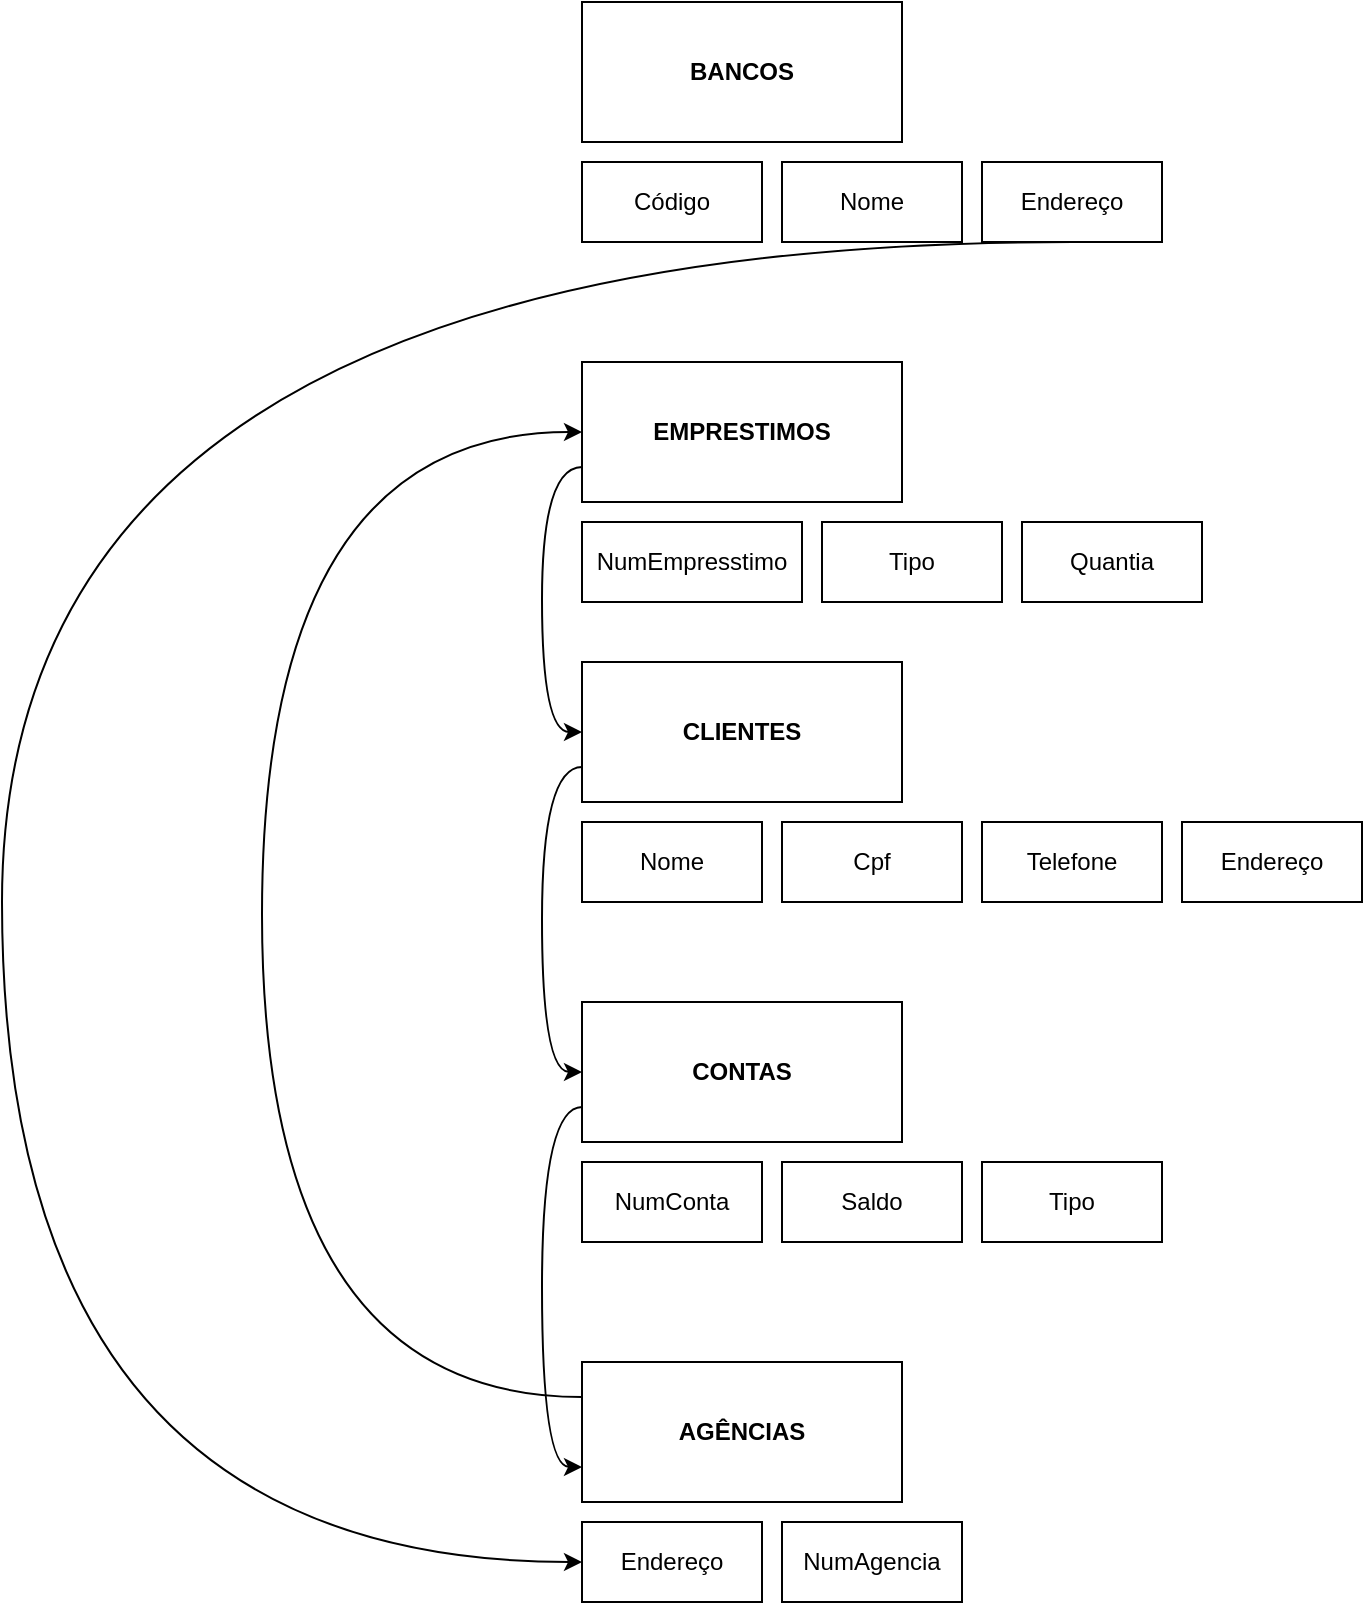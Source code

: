 <mxfile version="24.8.3">
  <diagram name="Página-1" id="UZGjUVI0pUbi-sTgCCxR">
    <mxGraphModel dx="2261" dy="726" grid="1" gridSize="10" guides="1" tooltips="1" connect="1" arrows="1" fold="1" page="1" pageScale="1" pageWidth="827" pageHeight="1169" math="0" shadow="0">
      <root>
        <mxCell id="0" />
        <mxCell id="1" parent="0" />
        <mxCell id="rDeh1MMmLVFuKvXPgz50-25" style="edgeStyle=orthogonalEdgeStyle;rounded=0;orthogonalLoop=1;jettySize=auto;html=1;exitX=0;exitY=0.75;exitDx=0;exitDy=0;entryX=0;entryY=0.5;entryDx=0;entryDy=0;curved=1;" edge="1" parent="1" source="rDeh1MMmLVFuKvXPgz50-2" target="rDeh1MMmLVFuKvXPgz50-3">
          <mxGeometry relative="1" as="geometry" />
        </mxCell>
        <mxCell id="rDeh1MMmLVFuKvXPgz50-2" value="&lt;b&gt;EMPRESTIMOS&lt;/b&gt;" style="rounded=0;whiteSpace=wrap;html=1;" vertex="1" parent="1">
          <mxGeometry x="180" y="240" width="160" height="70" as="geometry" />
        </mxCell>
        <mxCell id="rDeh1MMmLVFuKvXPgz50-26" style="edgeStyle=orthogonalEdgeStyle;rounded=0;orthogonalLoop=1;jettySize=auto;html=1;exitX=0;exitY=0.75;exitDx=0;exitDy=0;entryX=0;entryY=0.5;entryDx=0;entryDy=0;curved=1;" edge="1" parent="1" source="rDeh1MMmLVFuKvXPgz50-3" target="rDeh1MMmLVFuKvXPgz50-4">
          <mxGeometry relative="1" as="geometry" />
        </mxCell>
        <mxCell id="rDeh1MMmLVFuKvXPgz50-3" value="&lt;span&gt;CLIENTES&lt;/span&gt;" style="rounded=0;whiteSpace=wrap;html=1;fontStyle=1" vertex="1" parent="1">
          <mxGeometry x="180" y="390" width="160" height="70" as="geometry" />
        </mxCell>
        <mxCell id="rDeh1MMmLVFuKvXPgz50-27" style="edgeStyle=orthogonalEdgeStyle;rounded=0;orthogonalLoop=1;jettySize=auto;html=1;exitX=0;exitY=0.75;exitDx=0;exitDy=0;entryX=0;entryY=0.75;entryDx=0;entryDy=0;curved=1;" edge="1" parent="1" source="rDeh1MMmLVFuKvXPgz50-4" target="rDeh1MMmLVFuKvXPgz50-5">
          <mxGeometry relative="1" as="geometry" />
        </mxCell>
        <mxCell id="rDeh1MMmLVFuKvXPgz50-4" value="&lt;b&gt;CONTAS&lt;/b&gt;" style="rounded=0;whiteSpace=wrap;html=1;" vertex="1" parent="1">
          <mxGeometry x="180" y="560" width="160" height="70" as="geometry" />
        </mxCell>
        <mxCell id="rDeh1MMmLVFuKvXPgz50-24" style="edgeStyle=orthogonalEdgeStyle;rounded=0;orthogonalLoop=1;jettySize=auto;html=1;exitX=0;exitY=0.25;exitDx=0;exitDy=0;curved=1;" edge="1" parent="1" source="rDeh1MMmLVFuKvXPgz50-5" target="rDeh1MMmLVFuKvXPgz50-2">
          <mxGeometry relative="1" as="geometry">
            <Array as="points">
              <mxPoint x="20" y="758" />
              <mxPoint x="20" y="275" />
            </Array>
          </mxGeometry>
        </mxCell>
        <mxCell id="rDeh1MMmLVFuKvXPgz50-5" value="&lt;b&gt;AGÊNCIAS&lt;/b&gt;" style="rounded=0;whiteSpace=wrap;html=1;" vertex="1" parent="1">
          <mxGeometry x="180" y="740" width="160" height="70" as="geometry" />
        </mxCell>
        <mxCell id="rDeh1MMmLVFuKvXPgz50-6" value="&lt;b&gt;BANCOS&lt;/b&gt;" style="rounded=0;whiteSpace=wrap;html=1;" vertex="1" parent="1">
          <mxGeometry x="180" y="60" width="160" height="70" as="geometry" />
        </mxCell>
        <mxCell id="rDeh1MMmLVFuKvXPgz50-7" value="Código" style="rounded=0;whiteSpace=wrap;html=1;" vertex="1" parent="1">
          <mxGeometry x="180" y="140" width="90" height="40" as="geometry" />
        </mxCell>
        <mxCell id="rDeh1MMmLVFuKvXPgz50-8" value="Nome" style="rounded=0;whiteSpace=wrap;html=1;" vertex="1" parent="1">
          <mxGeometry x="280" y="140" width="90" height="40" as="geometry" />
        </mxCell>
        <mxCell id="rDeh1MMmLVFuKvXPgz50-34" style="edgeStyle=orthogonalEdgeStyle;rounded=0;orthogonalLoop=1;jettySize=auto;html=1;exitX=0.5;exitY=1;exitDx=0;exitDy=0;entryX=0;entryY=0.5;entryDx=0;entryDy=0;curved=1;" edge="1" parent="1" source="rDeh1MMmLVFuKvXPgz50-9" target="rDeh1MMmLVFuKvXPgz50-10">
          <mxGeometry relative="1" as="geometry">
            <Array as="points">
              <mxPoint x="-110" y="180" />
              <mxPoint x="-110" y="840" />
            </Array>
          </mxGeometry>
        </mxCell>
        <mxCell id="rDeh1MMmLVFuKvXPgz50-9" value="Endereço" style="rounded=0;whiteSpace=wrap;html=1;" vertex="1" parent="1">
          <mxGeometry x="380" y="140" width="90" height="40" as="geometry" />
        </mxCell>
        <mxCell id="rDeh1MMmLVFuKvXPgz50-10" value="Endereço" style="rounded=0;whiteSpace=wrap;html=1;" vertex="1" parent="1">
          <mxGeometry x="180" y="820" width="90" height="40" as="geometry" />
        </mxCell>
        <mxCell id="rDeh1MMmLVFuKvXPgz50-11" value="NumAgencia" style="rounded=0;whiteSpace=wrap;html=1;" vertex="1" parent="1">
          <mxGeometry x="280" y="820" width="90" height="40" as="geometry" />
        </mxCell>
        <mxCell id="rDeh1MMmLVFuKvXPgz50-12" value="NumConta" style="rounded=0;whiteSpace=wrap;html=1;" vertex="1" parent="1">
          <mxGeometry x="180" y="640" width="90" height="40" as="geometry" />
        </mxCell>
        <mxCell id="rDeh1MMmLVFuKvXPgz50-14" value="Saldo" style="rounded=0;whiteSpace=wrap;html=1;" vertex="1" parent="1">
          <mxGeometry x="280" y="640" width="90" height="40" as="geometry" />
        </mxCell>
        <mxCell id="rDeh1MMmLVFuKvXPgz50-15" value="Tipo" style="rounded=0;whiteSpace=wrap;html=1;" vertex="1" parent="1">
          <mxGeometry x="380" y="640" width="90" height="40" as="geometry" />
        </mxCell>
        <mxCell id="rDeh1MMmLVFuKvXPgz50-16" value="Tipo" style="rounded=0;whiteSpace=wrap;html=1;" vertex="1" parent="1">
          <mxGeometry x="300" y="320" width="90" height="40" as="geometry" />
        </mxCell>
        <mxCell id="rDeh1MMmLVFuKvXPgz50-17" value="NumEmpresstimo" style="rounded=0;whiteSpace=wrap;html=1;" vertex="1" parent="1">
          <mxGeometry x="180" y="320" width="110" height="40" as="geometry" />
        </mxCell>
        <mxCell id="rDeh1MMmLVFuKvXPgz50-18" value="Quantia" style="rounded=0;whiteSpace=wrap;html=1;" vertex="1" parent="1">
          <mxGeometry x="400" y="320" width="90" height="40" as="geometry" />
        </mxCell>
        <mxCell id="rDeh1MMmLVFuKvXPgz50-19" value="Nome" style="rounded=0;whiteSpace=wrap;html=1;" vertex="1" parent="1">
          <mxGeometry x="180" y="470" width="90" height="40" as="geometry" />
        </mxCell>
        <mxCell id="rDeh1MMmLVFuKvXPgz50-20" value="Cpf" style="rounded=0;whiteSpace=wrap;html=1;" vertex="1" parent="1">
          <mxGeometry x="280" y="470" width="90" height="40" as="geometry" />
        </mxCell>
        <mxCell id="rDeh1MMmLVFuKvXPgz50-21" value="Telefone" style="rounded=0;whiteSpace=wrap;html=1;" vertex="1" parent="1">
          <mxGeometry x="380" y="470" width="90" height="40" as="geometry" />
        </mxCell>
        <mxCell id="rDeh1MMmLVFuKvXPgz50-22" value="Endereço" style="rounded=0;whiteSpace=wrap;html=1;" vertex="1" parent="1">
          <mxGeometry x="480" y="470" width="90" height="40" as="geometry" />
        </mxCell>
      </root>
    </mxGraphModel>
  </diagram>
</mxfile>
